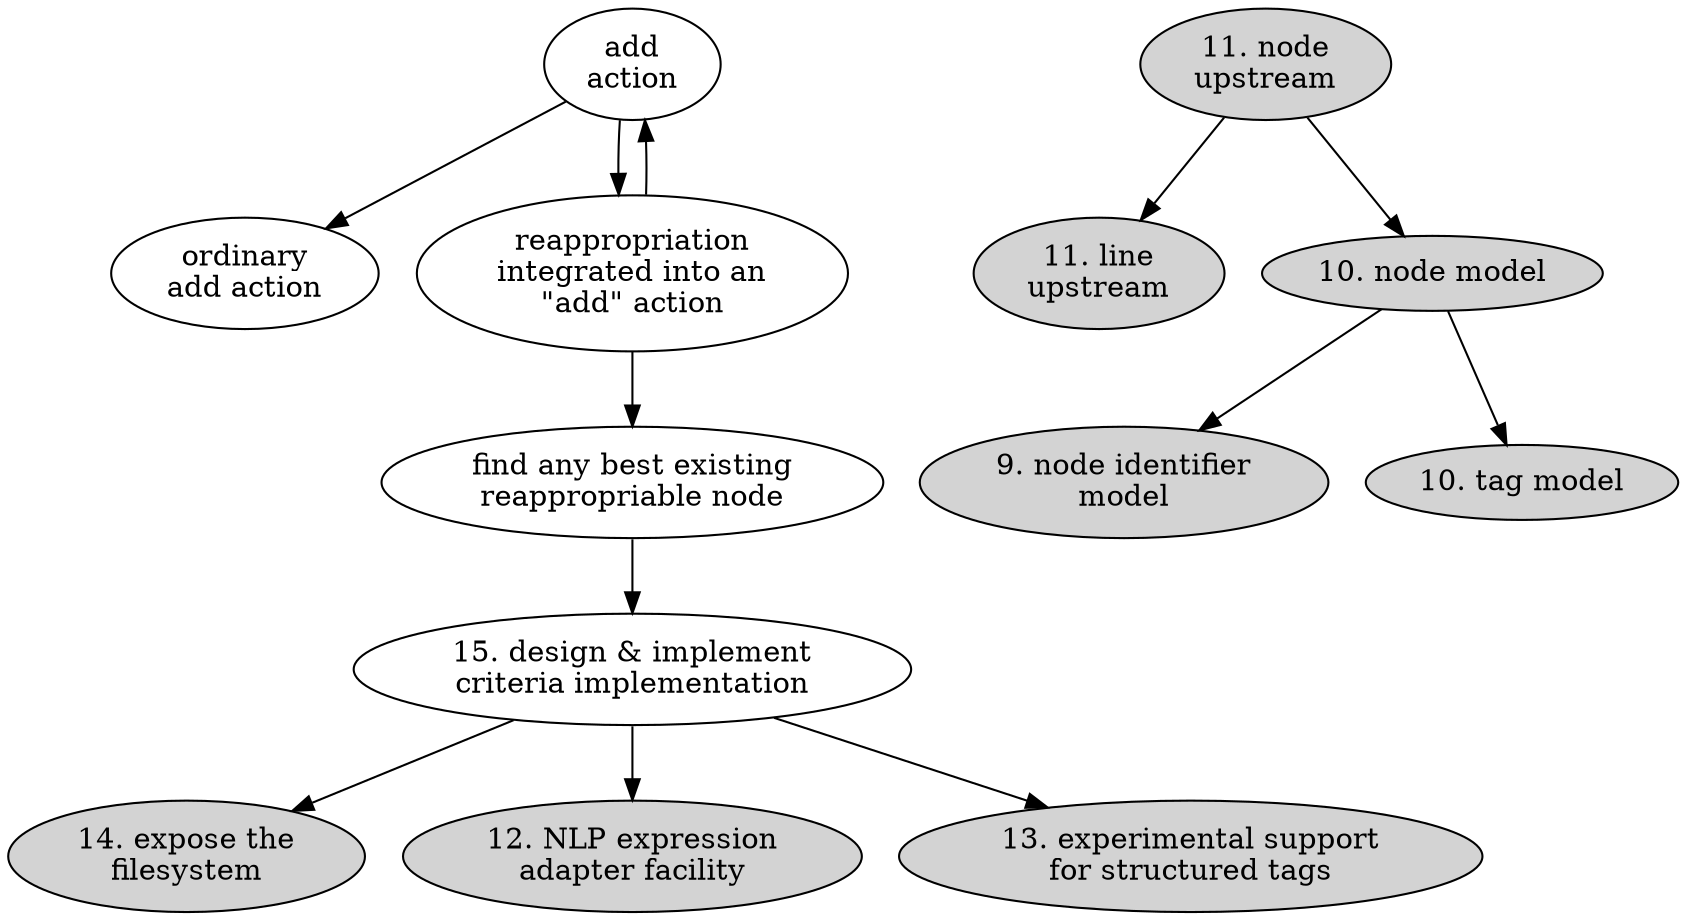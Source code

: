 digraph {

  aa [label="add\naction" ]
  de [label="15. design & implement\ncriteria implementation"]
  FS [label="14. expose the\nfilesystem" style=filled]
  line_upstream [label="11. line\nupstream" style=filled]
  NLP_experiment [label="12. NLP expression\nadapter facility" style=filled]
  node_identifier_model [label="9. node identifier\nmodel" style=filled]
  node_model [label="10. node model" style=filled]
  node_upstream [label="11. node\nupstream" style=filled]
  oaa [label="ordinary\nadd action"]
  rea [label="reappropriation\nintegrated into an\n\"add\" action" ]
  rea_actor [label="find any best existing\nreappropriable node" ]
  stru [label="13. experimental support\nfor structured tags" style=filled]
  tag_model [label="10. tag model" style=filled]

  aa->rea
  rea->aa
  aa->oaa
  rea->rea_actor

  rea_actor->de
  de->NLP_experiment
  de->FS
  de->stru

  node_upstream -> line_upstream
  node_upstream -> node_model

  node_model -> node_identifier_model
  node_model -> tag_model

}
